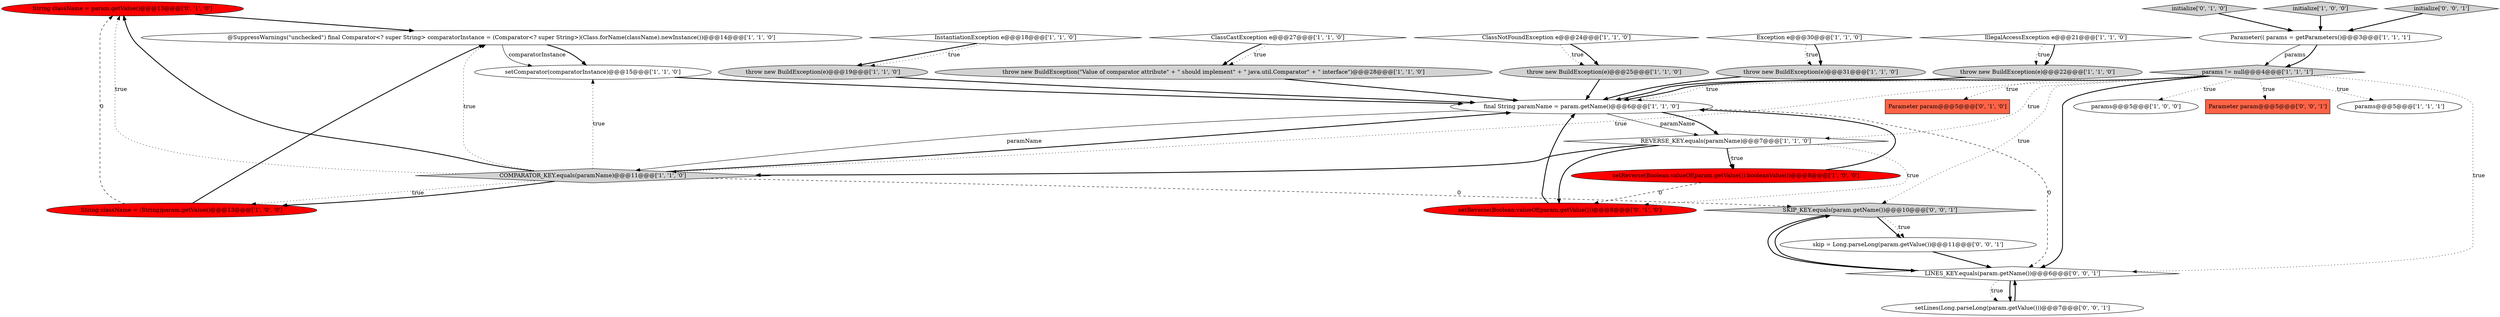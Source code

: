 digraph {
23 [style = filled, label = "String className = param.getValue()@@@13@@@['0', '1', '0']", fillcolor = red, shape = ellipse image = "AAA1AAABBB2BBB"];
7 [style = filled, label = "Parameter(( params = getParameters()@@@3@@@['1', '1', '1']", fillcolor = white, shape = ellipse image = "AAA0AAABBB1BBB"];
22 [style = filled, label = "setReverse(Boolean.valueOf(param.getValue()))@@@8@@@['0', '1', '0']", fillcolor = red, shape = ellipse image = "AAA1AAABBB2BBB"];
24 [style = filled, label = "Parameter param@@@5@@@['0', '1', '0']", fillcolor = tomato, shape = box image = "AAA0AAABBB2BBB"];
13 [style = filled, label = "REVERSE_KEY.equals(paramName)@@@7@@@['1', '1', '0']", fillcolor = white, shape = diamond image = "AAA0AAABBB1BBB"];
2 [style = filled, label = "throw new BuildException(e)@@@19@@@['1', '1', '0']", fillcolor = lightgray, shape = ellipse image = "AAA0AAABBB1BBB"];
31 [style = filled, label = "LINES_KEY.equals(param.getName())@@@6@@@['0', '0', '1']", fillcolor = white, shape = diamond image = "AAA0AAABBB3BBB"];
17 [style = filled, label = "COMPARATOR_KEY.equals(paramName)@@@11@@@['1', '1', '0']", fillcolor = lightgray, shape = diamond image = "AAA0AAABBB1BBB"];
14 [style = filled, label = "ClassNotFoundException e@@@24@@@['1', '1', '0']", fillcolor = white, shape = diamond image = "AAA0AAABBB1BBB"];
3 [style = filled, label = "@SuppressWarnings(\"unchecked\") final Comparator<? super String> comparatorInstance = (Comparator<? super String>)(Class.forName(className).newInstance())@@@14@@@['1', '1', '0']", fillcolor = white, shape = ellipse image = "AAA0AAABBB1BBB"];
8 [style = filled, label = "params@@@5@@@['1', '0', '0']", fillcolor = white, shape = ellipse image = "AAA0AAABBB1BBB"];
19 [style = filled, label = "params != null@@@4@@@['1', '1', '1']", fillcolor = lightgray, shape = diamond image = "AAA0AAABBB1BBB"];
12 [style = filled, label = "Exception e@@@30@@@['1', '1', '0']", fillcolor = white, shape = diamond image = "AAA0AAABBB1BBB"];
26 [style = filled, label = "Parameter param@@@5@@@['0', '0', '1']", fillcolor = tomato, shape = box image = "AAA0AAABBB3BBB"];
21 [style = filled, label = "setReverse(Boolean.valueOf(param.getValue()).booleanValue())@@@8@@@['1', '0', '0']", fillcolor = red, shape = ellipse image = "AAA1AAABBB1BBB"];
9 [style = filled, label = "throw new BuildException(\"Value of comparator attribute\" + \" should implement\" + \" java.util.Comparator\" + \" interface\")@@@28@@@['1', '1', '0']", fillcolor = lightgray, shape = ellipse image = "AAA0AAABBB1BBB"];
20 [style = filled, label = "initialize['1', '0', '0']", fillcolor = lightgray, shape = diamond image = "AAA0AAABBB1BBB"];
27 [style = filled, label = "initialize['0', '0', '1']", fillcolor = lightgray, shape = diamond image = "AAA0AAABBB3BBB"];
5 [style = filled, label = "ClassCastException e@@@27@@@['1', '1', '0']", fillcolor = white, shape = diamond image = "AAA0AAABBB1BBB"];
15 [style = filled, label = "params@@@5@@@['1', '1', '1']", fillcolor = white, shape = ellipse image = "AAA0AAABBB1BBB"];
1 [style = filled, label = "IllegalAccessException e@@@21@@@['1', '1', '0']", fillcolor = white, shape = diamond image = "AAA0AAABBB1BBB"];
16 [style = filled, label = "String className = (String)param.getValue()@@@13@@@['1', '0', '0']", fillcolor = red, shape = ellipse image = "AAA1AAABBB1BBB"];
0 [style = filled, label = "setComparator(comparatorInstance)@@@15@@@['1', '1', '0']", fillcolor = white, shape = ellipse image = "AAA0AAABBB1BBB"];
4 [style = filled, label = "throw new BuildException(e)@@@25@@@['1', '1', '0']", fillcolor = lightgray, shape = ellipse image = "AAA0AAABBB1BBB"];
30 [style = filled, label = "SKIP_KEY.equals(param.getName())@@@10@@@['0', '0', '1']", fillcolor = lightgray, shape = diamond image = "AAA0AAABBB3BBB"];
28 [style = filled, label = "setLines(Long.parseLong(param.getValue()))@@@7@@@['0', '0', '1']", fillcolor = white, shape = ellipse image = "AAA0AAABBB3BBB"];
18 [style = filled, label = "throw new BuildException(e)@@@31@@@['1', '1', '0']", fillcolor = lightgray, shape = ellipse image = "AAA0AAABBB1BBB"];
29 [style = filled, label = "skip = Long.parseLong(param.getValue())@@@11@@@['0', '0', '1']", fillcolor = white, shape = ellipse image = "AAA0AAABBB3BBB"];
10 [style = filled, label = "throw new BuildException(e)@@@22@@@['1', '1', '0']", fillcolor = lightgray, shape = ellipse image = "AAA0AAABBB1BBB"];
6 [style = filled, label = "InstantiationException e@@@18@@@['1', '1', '0']", fillcolor = white, shape = diamond image = "AAA0AAABBB1BBB"];
11 [style = filled, label = "final String paramName = param.getName()@@@6@@@['1', '1', '0']", fillcolor = white, shape = ellipse image = "AAA0AAABBB1BBB"];
25 [style = filled, label = "initialize['0', '1', '0']", fillcolor = lightgray, shape = diamond image = "AAA0AAABBB2BBB"];
16->3 [style = bold, label=""];
17->0 [style = dotted, label="true"];
1->10 [style = dotted, label="true"];
9->11 [style = bold, label=""];
5->9 [style = bold, label=""];
19->31 [style = bold, label=""];
19->17 [style = dotted, label="true"];
28->31 [style = bold, label=""];
29->31 [style = bold, label=""];
18->11 [style = bold, label=""];
0->11 [style = bold, label=""];
19->11 [style = bold, label=""];
23->3 [style = bold, label=""];
12->18 [style = dotted, label="true"];
19->13 [style = dotted, label="true"];
16->23 [style = dashed, label="0"];
19->24 [style = dotted, label="true"];
19->15 [style = dotted, label="true"];
21->22 [style = dashed, label="0"];
19->30 [style = dotted, label="true"];
25->7 [style = bold, label=""];
17->11 [style = bold, label=""];
7->19 [style = solid, label="params"];
11->13 [style = solid, label="paramName"];
3->0 [style = bold, label=""];
17->23 [style = bold, label=""];
30->29 [style = bold, label=""];
19->8 [style = dotted, label="true"];
17->3 [style = dotted, label="true"];
6->2 [style = bold, label=""];
17->16 [style = dotted, label="true"];
17->23 [style = dotted, label="true"];
19->31 [style = dotted, label="true"];
30->29 [style = dotted, label="true"];
13->17 [style = bold, label=""];
6->2 [style = dotted, label="true"];
13->22 [style = dotted, label="true"];
21->11 [style = bold, label=""];
13->21 [style = dotted, label="true"];
31->28 [style = dotted, label="true"];
30->31 [style = bold, label=""];
19->11 [style = dotted, label="true"];
11->31 [style = dashed, label="0"];
11->13 [style = bold, label=""];
27->7 [style = bold, label=""];
31->30 [style = bold, label=""];
12->18 [style = bold, label=""];
5->9 [style = dotted, label="true"];
13->22 [style = bold, label=""];
31->28 [style = bold, label=""];
20->7 [style = bold, label=""];
4->11 [style = bold, label=""];
13->21 [style = bold, label=""];
1->10 [style = bold, label=""];
14->4 [style = dotted, label="true"];
7->19 [style = bold, label=""];
3->0 [style = solid, label="comparatorInstance"];
17->30 [style = dashed, label="0"];
2->11 [style = bold, label=""];
22->11 [style = bold, label=""];
17->16 [style = bold, label=""];
19->26 [style = dotted, label="true"];
14->4 [style = bold, label=""];
10->11 [style = bold, label=""];
11->17 [style = solid, label="paramName"];
}

